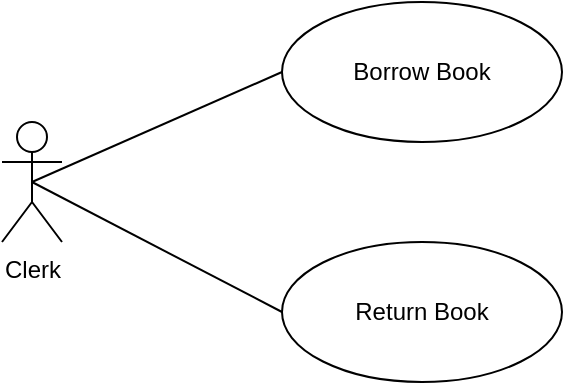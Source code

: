 <mxfile version="14.2.4" type="embed" pages="2">
    <diagram id="jBUTFW3ySR3WcAeNSs5e" name="Use Case">
        <mxGraphModel dx="1021" dy="800" grid="1" gridSize="10" guides="1" tooltips="1" connect="1" arrows="1" fold="1" page="1" pageScale="1" pageWidth="850" pageHeight="1100" math="0" shadow="0">
            <root>
                <mxCell id="0"/>
                <mxCell id="1" parent="0"/>
                <mxCell id="8" style="edgeStyle=none;rounded=0;orthogonalLoop=1;jettySize=auto;html=1;exitX=0.5;exitY=0.5;exitDx=0;exitDy=0;exitPerimeter=0;entryX=0;entryY=0.5;entryDx=0;entryDy=0;endArrow=none;endFill=0;" parent="1" source="2" target="3" edge="1">
                    <mxGeometry relative="1" as="geometry"/>
                </mxCell>
                <mxCell id="9" style="edgeStyle=none;rounded=0;orthogonalLoop=1;jettySize=auto;html=1;exitX=0.5;exitY=0.5;exitDx=0;exitDy=0;exitPerimeter=0;entryX=0;entryY=0.5;entryDx=0;entryDy=0;endArrow=none;endFill=0;" parent="1" source="2" target="4" edge="1">
                    <mxGeometry relative="1" as="geometry"/>
                </mxCell>
                <mxCell id="2" value="Clerk" style="shape=umlActor;verticalLabelPosition=bottom;verticalAlign=top;html=1;" parent="1" vertex="1">
                    <mxGeometry x="270" y="210" width="30" height="60" as="geometry"/>
                </mxCell>
                <mxCell id="3" value="Borrow Book" style="ellipse;whiteSpace=wrap;html=1;" parent="1" vertex="1">
                    <mxGeometry x="410" y="150" width="140" height="70" as="geometry"/>
                </mxCell>
                <mxCell id="4" value="Return Book" style="ellipse;whiteSpace=wrap;html=1;" parent="1" vertex="1">
                    <mxGeometry x="410" y="270" width="140" height="70" as="geometry"/>
                </mxCell>
            </root>
        </mxGraphModel>
    </diagram>
    <diagram id="SB8J-E9HUfr4kEFkienM" name="ERD">
        <mxGraphModel dx="1021" dy="800" grid="1" gridSize="10" guides="1" tooltips="1" connect="1" arrows="1" fold="1" page="1" pageScale="1" pageWidth="850" pageHeight="1100" math="0" shadow="0">
            <root>
                <mxCell id="LPvwmkWcMQDwQcGFmFO3-0"/>
                <mxCell id="LPvwmkWcMQDwQcGFmFO3-1" parent="LPvwmkWcMQDwQcGFmFO3-0"/>
                <mxCell id="LPvwmkWcMQDwQcGFmFO3-2" value="books" style="shape=table;startSize=30;container=1;collapsible=1;childLayout=tableLayout;fixedRows=1;rowLines=0;fontStyle=1;align=center;resizeLast=1;" parent="LPvwmkWcMQDwQcGFmFO3-1" vertex="1">
                    <mxGeometry x="620" y="80" width="180" height="60" as="geometry"/>
                </mxCell>
                <mxCell id="LPvwmkWcMQDwQcGFmFO3-3" value="" style="shape=partialRectangle;collapsible=0;dropTarget=0;pointerEvents=0;fillColor=none;top=0;left=0;bottom=1;right=0;points=[[0,0.5],[1,0.5]];portConstraint=eastwest;" parent="LPvwmkWcMQDwQcGFmFO3-2" vertex="1">
                    <mxGeometry y="30" width="180" height="30" as="geometry"/>
                </mxCell>
                <mxCell id="LPvwmkWcMQDwQcGFmFO3-4" value="PK" style="shape=partialRectangle;connectable=0;fillColor=none;top=0;left=0;bottom=0;right=0;fontStyle=1;overflow=hidden;" parent="LPvwmkWcMQDwQcGFmFO3-3" vertex="1">
                    <mxGeometry width="30" height="30" as="geometry"/>
                </mxCell>
                <mxCell id="LPvwmkWcMQDwQcGFmFO3-5" value="id:integer" style="shape=partialRectangle;connectable=0;fillColor=none;top=0;left=0;bottom=0;right=0;align=left;spacingLeft=6;fontStyle=5;overflow=hidden;" parent="LPvwmkWcMQDwQcGFmFO3-3" vertex="1">
                    <mxGeometry x="30" width="150" height="30" as="geometry"/>
                </mxCell>
                <mxCell id="LPvwmkWcMQDwQcGFmFO3-32" value="customers" style="shape=table;startSize=30;container=1;collapsible=1;childLayout=tableLayout;fixedRows=1;rowLines=0;fontStyle=1;align=center;resizeLast=1;" parent="LPvwmkWcMQDwQcGFmFO3-1" vertex="1">
                    <mxGeometry x="40" y="80" width="180" height="90" as="geometry"/>
                </mxCell>
                <mxCell id="LPvwmkWcMQDwQcGFmFO3-33" value="" style="shape=partialRectangle;collapsible=0;dropTarget=0;pointerEvents=0;fillColor=none;top=0;left=0;bottom=1;right=0;points=[[0,0.5],[1,0.5]];portConstraint=eastwest;" parent="LPvwmkWcMQDwQcGFmFO3-32" vertex="1">
                    <mxGeometry y="30" width="180" height="30" as="geometry"/>
                </mxCell>
                <mxCell id="LPvwmkWcMQDwQcGFmFO3-34" value="PK" style="shape=partialRectangle;connectable=0;fillColor=none;top=0;left=0;bottom=0;right=0;fontStyle=1;overflow=hidden;" parent="LPvwmkWcMQDwQcGFmFO3-33" vertex="1">
                    <mxGeometry width="30" height="30" as="geometry"/>
                </mxCell>
                <mxCell id="LPvwmkWcMQDwQcGFmFO3-35" value="id:integer" style="shape=partialRectangle;connectable=0;fillColor=none;top=0;left=0;bottom=0;right=0;align=left;spacingLeft=6;fontStyle=5;overflow=hidden;" parent="LPvwmkWcMQDwQcGFmFO3-33" vertex="1">
                    <mxGeometry x="30" width="150" height="30" as="geometry"/>
                </mxCell>
                <mxCell id="lJwZ27rR2BUd0iL7fhTI-0" style="shape=partialRectangle;collapsible=0;dropTarget=0;pointerEvents=0;fillColor=none;top=0;left=0;bottom=1;right=0;points=[[0,0.5],[1,0.5]];portConstraint=eastwest;" vertex="1" parent="LPvwmkWcMQDwQcGFmFO3-32">
                    <mxGeometry y="60" width="180" height="30" as="geometry"/>
                </mxCell>
                <mxCell id="lJwZ27rR2BUd0iL7fhTI-1" style="shape=partialRectangle;connectable=0;fillColor=none;top=0;left=0;bottom=0;right=0;fontStyle=1;overflow=hidden;" vertex="1" parent="lJwZ27rR2BUd0iL7fhTI-0">
                    <mxGeometry width="30" height="30" as="geometry"/>
                </mxCell>
                <mxCell id="lJwZ27rR2BUd0iL7fhTI-2" value="borrowal_limit:integer" style="shape=partialRectangle;connectable=0;fillColor=none;top=0;left=0;bottom=0;right=0;align=left;spacingLeft=6;fontStyle=5;overflow=hidden;" vertex="1" parent="lJwZ27rR2BUd0iL7fhTI-0">
                    <mxGeometry x="30" width="150" height="30" as="geometry"/>
                </mxCell>
                <mxCell id="LPvwmkWcMQDwQcGFmFO3-45" value="customer_borrowals" style="shape=table;startSize=30;container=1;collapsible=1;childLayout=tableLayout;fixedRows=1;rowLines=0;fontStyle=1;align=center;resizeLast=1;" parent="LPvwmkWcMQDwQcGFmFO3-1" vertex="1">
                    <mxGeometry x="320" y="80" width="210" height="210" as="geometry">
                        <mxRectangle x="320" y="80" width="130" height="30" as="alternateBounds"/>
                    </mxGeometry>
                </mxCell>
                <mxCell id="LPvwmkWcMQDwQcGFmFO3-65" style="shape=partialRectangle;collapsible=0;dropTarget=0;pointerEvents=0;fillColor=none;top=0;left=0;bottom=1;right=0;points=[[0,0.5],[1,0.5]];portConstraint=eastwest;" parent="LPvwmkWcMQDwQcGFmFO3-45" vertex="1">
                    <mxGeometry y="30" width="210" height="30" as="geometry"/>
                </mxCell>
                <mxCell id="LPvwmkWcMQDwQcGFmFO3-66" value="PK" style="shape=partialRectangle;connectable=0;fillColor=none;top=0;left=0;bottom=0;right=0;fontStyle=1;overflow=hidden;" parent="LPvwmkWcMQDwQcGFmFO3-65" vertex="1">
                    <mxGeometry width="30" height="30" as="geometry"/>
                </mxCell>
                <mxCell id="LPvwmkWcMQDwQcGFmFO3-67" value="customer_id:integer" style="shape=partialRectangle;connectable=0;fillColor=none;top=0;left=0;bottom=0;right=0;align=left;spacingLeft=6;fontStyle=5;overflow=hidden;" parent="LPvwmkWcMQDwQcGFmFO3-65" vertex="1">
                    <mxGeometry x="30" width="180" height="30" as="geometry"/>
                </mxCell>
                <mxCell id="LPvwmkWcMQDwQcGFmFO3-46" value="" style="shape=partialRectangle;collapsible=0;dropTarget=0;pointerEvents=0;fillColor=none;top=0;left=0;bottom=1;right=0;points=[[0,0.5],[1,0.5]];portConstraint=eastwest;" parent="LPvwmkWcMQDwQcGFmFO3-45" vertex="1">
                    <mxGeometry y="60" width="210" height="30" as="geometry"/>
                </mxCell>
                <mxCell id="LPvwmkWcMQDwQcGFmFO3-47" value="PK" style="shape=partialRectangle;connectable=0;fillColor=none;top=0;left=0;bottom=0;right=0;fontStyle=1;overflow=hidden;" parent="LPvwmkWcMQDwQcGFmFO3-46" vertex="1">
                    <mxGeometry width="30" height="30" as="geometry"/>
                </mxCell>
                <mxCell id="LPvwmkWcMQDwQcGFmFO3-48" value="book_id:integer" style="shape=partialRectangle;connectable=0;fillColor=none;top=0;left=0;bottom=0;right=0;align=left;spacingLeft=6;fontStyle=5;overflow=hidden;" parent="LPvwmkWcMQDwQcGFmFO3-46" vertex="1">
                    <mxGeometry x="30" width="180" height="30" as="geometry"/>
                </mxCell>
                <mxCell id="kTQ5DGIqyWKaNXY2hsWN-0" style="shape=partialRectangle;collapsible=0;dropTarget=0;pointerEvents=0;fillColor=none;top=0;left=0;bottom=1;right=0;points=[[0,0.5],[1,0.5]];portConstraint=eastwest;" parent="LPvwmkWcMQDwQcGFmFO3-45" vertex="1">
                    <mxGeometry y="90" width="210" height="30" as="geometry"/>
                </mxCell>
                <mxCell id="kTQ5DGIqyWKaNXY2hsWN-1" value="PK" style="shape=partialRectangle;connectable=0;fillColor=none;top=0;left=0;bottom=0;right=0;fontStyle=1;overflow=hidden;" parent="kTQ5DGIqyWKaNXY2hsWN-0" vertex="1">
                    <mxGeometry width="30" height="30" as="geometry"/>
                </mxCell>
                <mxCell id="kTQ5DGIqyWKaNXY2hsWN-2" value="id:integer" style="shape=partialRectangle;connectable=0;fillColor=none;top=0;left=0;bottom=0;right=0;align=left;spacingLeft=6;fontStyle=5;overflow=hidden;" parent="kTQ5DGIqyWKaNXY2hsWN-0" vertex="1">
                    <mxGeometry x="30" width="180" height="30" as="geometry"/>
                </mxCell>
                <mxCell id="LPvwmkWcMQDwQcGFmFO3-49" value="" style="shape=partialRectangle;collapsible=0;dropTarget=0;pointerEvents=0;fillColor=none;top=0;left=0;bottom=0;right=0;points=[[0,0.5],[1,0.5]];portConstraint=eastwest;" parent="LPvwmkWcMQDwQcGFmFO3-45" vertex="1">
                    <mxGeometry y="120" width="210" height="30" as="geometry"/>
                </mxCell>
                <mxCell id="LPvwmkWcMQDwQcGFmFO3-50" value="" style="shape=partialRectangle;connectable=0;fillColor=none;top=0;left=0;bottom=0;right=0;editable=1;overflow=hidden;" parent="LPvwmkWcMQDwQcGFmFO3-49" vertex="1">
                    <mxGeometry width="30" height="30" as="geometry"/>
                </mxCell>
                <mxCell id="LPvwmkWcMQDwQcGFmFO3-51" value="borrowal_timestamp" style="shape=partialRectangle;connectable=0;fillColor=none;top=0;left=0;bottom=0;right=0;align=left;spacingLeft=6;overflow=hidden;" parent="LPvwmkWcMQDwQcGFmFO3-49" vertex="1">
                    <mxGeometry x="30" width="180" height="30" as="geometry"/>
                </mxCell>
                <mxCell id="LPvwmkWcMQDwQcGFmFO3-55" value="" style="shape=partialRectangle;collapsible=0;dropTarget=0;pointerEvents=0;fillColor=none;top=0;left=0;bottom=0;right=0;points=[[0,0.5],[1,0.5]];portConstraint=eastwest;" parent="LPvwmkWcMQDwQcGFmFO3-45" vertex="1">
                    <mxGeometry y="150" width="210" height="30" as="geometry"/>
                </mxCell>
                <mxCell id="LPvwmkWcMQDwQcGFmFO3-56" value="" style="shape=partialRectangle;connectable=0;fillColor=none;top=0;left=0;bottom=0;right=0;editable=1;overflow=hidden;" parent="LPvwmkWcMQDwQcGFmFO3-55" vertex="1">
                    <mxGeometry width="30" height="30" as="geometry"/>
                </mxCell>
                <mxCell id="LPvwmkWcMQDwQcGFmFO3-57" value="return_timestamp" style="shape=partialRectangle;connectable=0;fillColor=none;top=0;left=0;bottom=0;right=0;align=left;spacingLeft=6;overflow=hidden;" parent="LPvwmkWcMQDwQcGFmFO3-55" vertex="1">
                    <mxGeometry x="30" width="180" height="30" as="geometry"/>
                </mxCell>
                <mxCell id="LPvwmkWcMQDwQcGFmFO3-52" value="" style="shape=partialRectangle;collapsible=0;dropTarget=0;pointerEvents=0;fillColor=none;top=0;left=0;bottom=0;right=0;points=[[0,0.5],[1,0.5]];portConstraint=eastwest;" parent="LPvwmkWcMQDwQcGFmFO3-45" vertex="1">
                    <mxGeometry y="180" width="210" height="30" as="geometry"/>
                </mxCell>
                <mxCell id="LPvwmkWcMQDwQcGFmFO3-53" value="" style="shape=partialRectangle;connectable=0;fillColor=none;top=0;left=0;bottom=0;right=0;editable=1;overflow=hidden;" parent="LPvwmkWcMQDwQcGFmFO3-52" vertex="1">
                    <mxGeometry width="30" height="30" as="geometry"/>
                </mxCell>
                <mxCell id="LPvwmkWcMQDwQcGFmFO3-54" value="status (borrowed | returned)" style="shape=partialRectangle;connectable=0;fillColor=none;top=0;left=0;bottom=0;right=0;align=left;spacingLeft=6;overflow=hidden;" parent="LPvwmkWcMQDwQcGFmFO3-52" vertex="1">
                    <mxGeometry x="30" width="180" height="30" as="geometry"/>
                </mxCell>
                <mxCell id="LPvwmkWcMQDwQcGFmFO3-58" value="" style="edgeStyle=entityRelationEdgeStyle;fontSize=12;html=1;endArrow=ERzeroToMany;startArrow=ERmandOne;" parent="LPvwmkWcMQDwQcGFmFO3-1" source="LPvwmkWcMQDwQcGFmFO3-32" target="LPvwmkWcMQDwQcGFmFO3-45" edge="1">
                    <mxGeometry width="100" height="100" relative="1" as="geometry">
                        <mxPoint x="140" y="340" as="sourcePoint"/>
                        <mxPoint x="240" y="240" as="targetPoint"/>
                    </mxGeometry>
                </mxCell>
                <mxCell id="LPvwmkWcMQDwQcGFmFO3-68" value="" style="edgeStyle=entityRelationEdgeStyle;fontSize=12;html=1;endArrow=ERzeroToMany;startArrow=ERmandOne;exitX=0;exitY=0.5;exitDx=0;exitDy=0;" parent="LPvwmkWcMQDwQcGFmFO3-1" source="LPvwmkWcMQDwQcGFmFO3-2" target="LPvwmkWcMQDwQcGFmFO3-45" edge="1">
                    <mxGeometry width="100" height="100" relative="1" as="geometry">
                        <mxPoint x="580" y="310" as="sourcePoint"/>
                        <mxPoint x="680" y="210" as="targetPoint"/>
                    </mxGeometry>
                </mxCell>
                <mxCell id="dYmskklTriv7PWAAcP1Q-0" value="customer_borrowal_statuses" style="shape=table;startSize=30;container=1;collapsible=1;childLayout=tableLayout;fixedRows=1;rowLines=0;fontStyle=1;align=center;resizeLast=1;" parent="LPvwmkWcMQDwQcGFmFO3-1" vertex="1">
                    <mxGeometry x="335" y="330" width="180" height="90" as="geometry"/>
                </mxCell>
                <mxCell id="dYmskklTriv7PWAAcP1Q-1" value="" style="shape=partialRectangle;collapsible=0;dropTarget=0;pointerEvents=0;fillColor=none;top=0;left=0;bottom=1;right=0;points=[[0,0.5],[1,0.5]];portConstraint=eastwest;" parent="dYmskklTriv7PWAAcP1Q-0" vertex="1">
                    <mxGeometry y="30" width="180" height="30" as="geometry"/>
                </mxCell>
                <mxCell id="dYmskklTriv7PWAAcP1Q-2" value="PK" style="shape=partialRectangle;connectable=0;fillColor=none;top=0;left=0;bottom=0;right=0;fontStyle=1;overflow=hidden;" parent="dYmskklTriv7PWAAcP1Q-1" vertex="1">
                    <mxGeometry width="30" height="30" as="geometry"/>
                </mxCell>
                <mxCell id="dYmskklTriv7PWAAcP1Q-3" value="id:integer" style="shape=partialRectangle;connectable=0;fillColor=none;top=0;left=0;bottom=0;right=0;align=left;spacingLeft=6;fontStyle=5;overflow=hidden;" parent="dYmskklTriv7PWAAcP1Q-1" vertex="1">
                    <mxGeometry x="30" width="150" height="30" as="geometry"/>
                </mxCell>
                <mxCell id="dYmskklTriv7PWAAcP1Q-4" value="" style="shape=partialRectangle;collapsible=0;dropTarget=0;pointerEvents=0;fillColor=none;top=0;left=0;bottom=0;right=0;points=[[0,0.5],[1,0.5]];portConstraint=eastwest;" parent="dYmskklTriv7PWAAcP1Q-0" vertex="1">
                    <mxGeometry y="60" width="180" height="30" as="geometry"/>
                </mxCell>
                <mxCell id="dYmskklTriv7PWAAcP1Q-5" value="" style="shape=partialRectangle;connectable=0;fillColor=none;top=0;left=0;bottom=0;right=0;editable=1;overflow=hidden;" parent="dYmskklTriv7PWAAcP1Q-4" vertex="1">
                    <mxGeometry width="30" height="30" as="geometry"/>
                </mxCell>
                <mxCell id="dYmskklTriv7PWAAcP1Q-6" value="name:varchar(50)" style="shape=partialRectangle;connectable=0;fillColor=none;top=0;left=0;bottom=0;right=0;align=left;spacingLeft=6;overflow=hidden;" parent="dYmskklTriv7PWAAcP1Q-4" vertex="1">
                    <mxGeometry x="30" width="150" height="30" as="geometry"/>
                </mxCell>
                <mxCell id="dYmskklTriv7PWAAcP1Q-13" value="" style="fontSize=12;html=1;endArrow=ERoneToMany;startArrow=ERmandOne;entryX=0.5;entryY=1.1;entryDx=0;entryDy=0;endFill=0;entryPerimeter=0;exitX=0.5;exitY=0;exitDx=0;exitDy=0;" parent="LPvwmkWcMQDwQcGFmFO3-1" source="dYmskklTriv7PWAAcP1Q-0" target="LPvwmkWcMQDwQcGFmFO3-52" edge="1">
                    <mxGeometry width="100" height="100" relative="1" as="geometry">
                        <mxPoint x="610" y="310" as="sourcePoint"/>
                        <mxPoint x="425" y="330" as="targetPoint"/>
                    </mxGeometry>
                </mxCell>
            </root>
        </mxGraphModel>
    </diagram>
</mxfile>